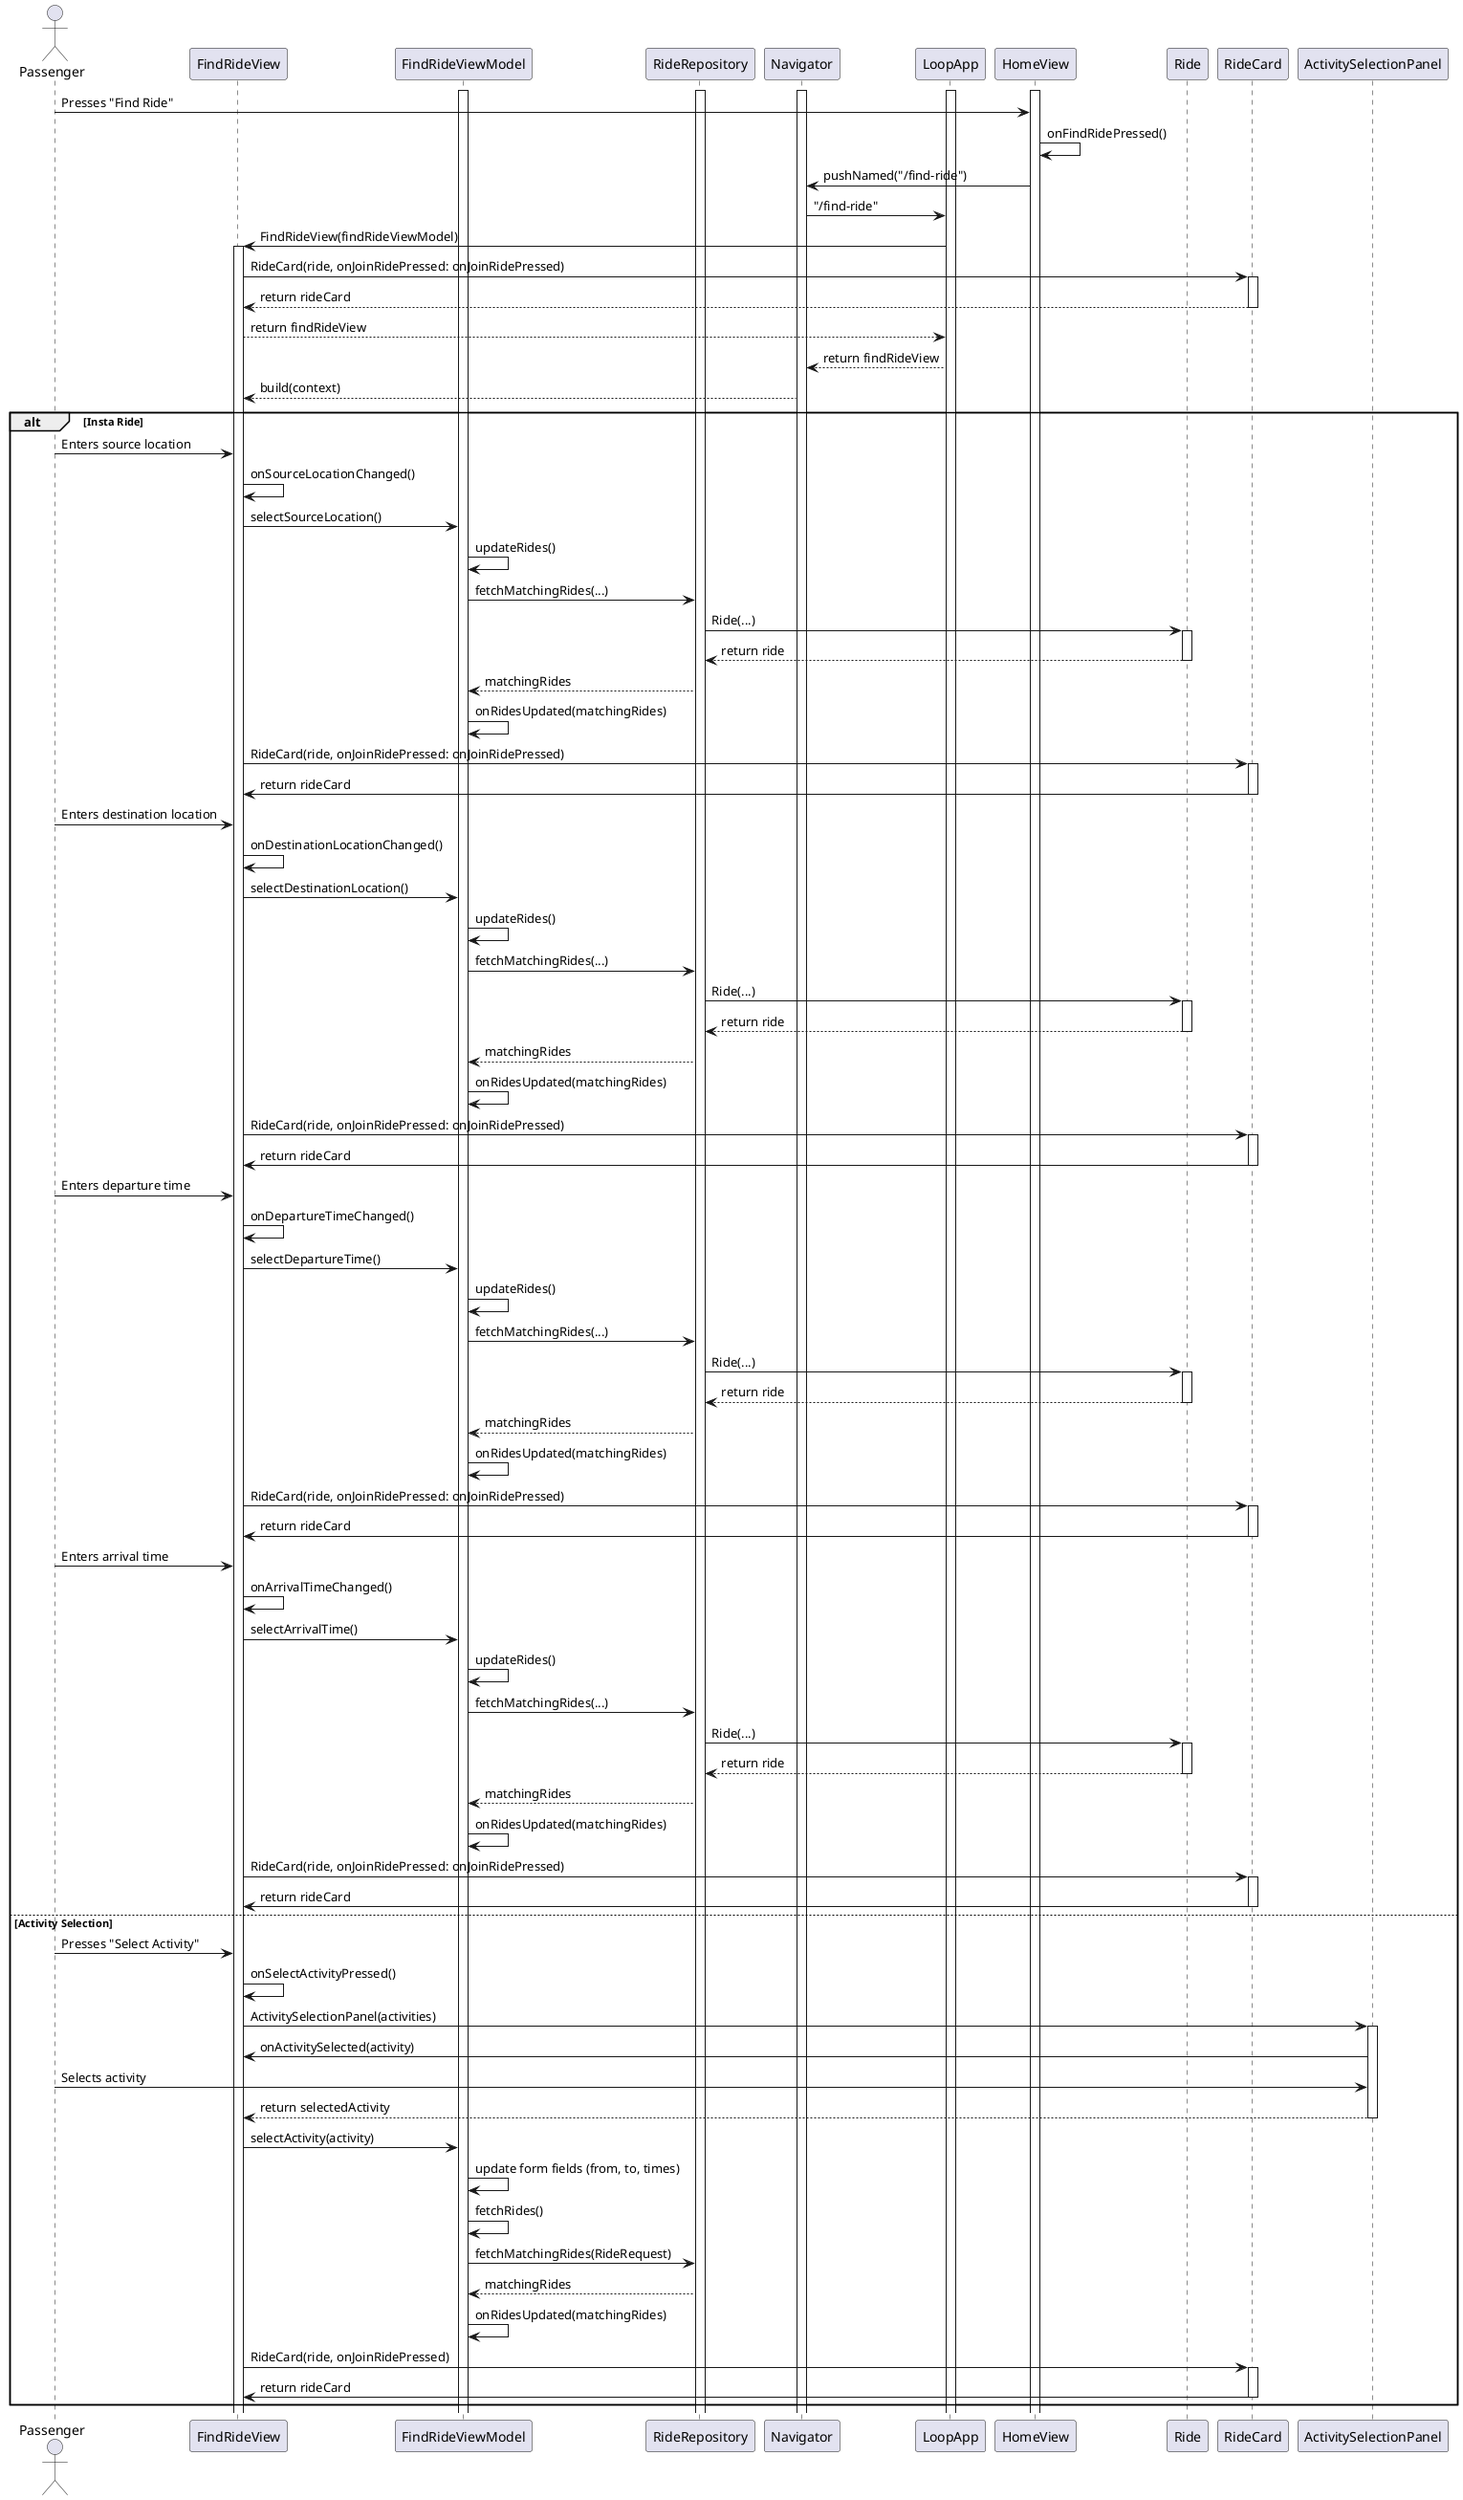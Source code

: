 @startuml

actor Passenger

participant FindRideView
participant FindRideViewModel
participant RideRepository
participant Navigator
participant LoopApp
participant HomeView
participant Ride
participant RideCard

activate LoopApp
activate FindRideViewModel
activate RideRepository
activate Navigator
activate HomeView


Passenger -> HomeView: Presses "Find Ride"
HomeView -> HomeView: onFindRidePressed()
HomeView -> Navigator: pushNamed("/find-ride")
Navigator -> LoopApp: "/find-ride"
LoopApp -> FindRideView: FindRideView(findRideViewModel)
activate FindRideView
FindRideView -> RideCard: RideCard(ride, onJoinRidePressed: onJoinRidePressed)
activate RideCard
RideCard --> FindRideView: return rideCard
deactivate RideCard
FindRideView --> LoopApp: return findRideView
LoopApp --> Navigator: return findRideView
Navigator --> FindRideView: build(context)

alt Insta Ride
Passenger -> FindRideView: Enters source location
FindRideView -> FindRideView: onSourceLocationChanged()
FindRideView -> FindRideViewModel: selectSourceLocation()
FindRideViewModel -> FindRideViewModel: updateRides()
FindRideViewModel -> RideRepository: fetchMatchingRides(...)
RideRepository -> Ride: Ride(...)
activate Ride
Ride --> RideRepository: return ride
deactivate Ride
RideRepository --> FindRideViewModel: matchingRides
FindRideViewModel -> FindRideViewModel: onRidesUpdated(matchingRides)

FindRideView -> RideCard: RideCard(ride, onJoinRidePressed: onJoinRidePressed)
activate RideCard
RideCard -> FindRideView: return rideCard
deactivate RideCard
Passenger -> FindRideView: Enters destination location
FindRideView -> FindRideView: onDestinationLocationChanged()
FindRideView -> FindRideViewModel: selectDestinationLocation()
FindRideViewModel -> FindRideViewModel: updateRides()
FindRideViewModel -> RideRepository: fetchMatchingRides(...)
deactivate Ride
RideRepository -> Ride: Ride(...)
activate Ride
Ride --> RideRepository: return ride
deactivate Ride
RideRepository --> FindRideViewModel: matchingRides
FindRideViewModel -> FindRideViewModel: onRidesUpdated(matchingRides)

FindRideView -> RideCard: RideCard(ride, onJoinRidePressed: onJoinRidePressed)
activate RideCard
RideCard -> FindRideView: return rideCard
deactivate RideCard

Passenger -> FindRideView: Enters departure time
FindRideView -> FindRideView: onDepartureTimeChanged()
FindRideView -> FindRideViewModel: selectDepartureTime()
FindRideViewModel -> FindRideViewModel: updateRides()
FindRideViewModel -> RideRepository: fetchMatchingRides(...)

RideRepository -> Ride: Ride(...)
activate Ride
Ride --> RideRepository: return ride
deactivate Ride
RideRepository --> FindRideViewModel: matchingRides
FindRideViewModel -> FindRideViewModel: onRidesUpdated(matchingRides)

FindRideView -> RideCard: RideCard(ride, onJoinRidePressed: onJoinRidePressed)
activate RideCard
RideCard -> FindRideView: return rideCard
deactivate RideCard
Passenger -> FindRideView: Enters arrival time
FindRideView -> FindRideView: onArrivalTimeChanged()
FindRideView -> FindRideViewModel: selectArrivalTime()
FindRideViewModel -> FindRideViewModel: updateRides()
FindRideViewModel -> RideRepository: fetchMatchingRides(...)

RideRepository -> Ride: Ride(...)
activate Ride
Ride --> RideRepository: return ride
deactivate Ride
RideRepository --> FindRideViewModel: matchingRides
FindRideViewModel -> FindRideViewModel: onRidesUpdated(matchingRides)

FindRideView -> RideCard: RideCard(ride, onJoinRidePressed: onJoinRidePressed)
activate RideCard
RideCard -> FindRideView: return rideCard
   deactivate RideCard
else Activity Selection
    Passenger -> FindRideView: Presses "Select Activity"
    FindRideView -> FindRideView: onSelectActivityPressed()
    FindRideView -> ActivitySelectionPanel: ActivitySelectionPanel(activities)
    activate ActivitySelectionPanel
    ActivitySelectionPanel -> FindRideView: onActivitySelected(activity)
   
    Passenger -> ActivitySelectionPanel: Selects activity
    ActivitySelectionPanel --> FindRideView: return selectedActivity
     deactivate ActivitySelectionPanel
    FindRideView -> FindRideViewModel: selectActivity(activity)

    
    FindRideViewModel -> FindRideViewModel: update form fields (from, to, times)
    FindRideViewModel -> FindRideViewModel: fetchRides()
    FindRideViewModel -> RideRepository: fetchMatchingRides(RideRequest)

    RideRepository --> FindRideViewModel: matchingRides
   
    FindRideViewModel -> FindRideViewModel: onRidesUpdated(matchingRides)
   
  
    FindRideView -> RideCard: RideCard(ride, onJoinRidePressed)
   activate RideCard
    RideCard -> FindRideView: return rideCard
    deactivate RideCard
end

@enduml
